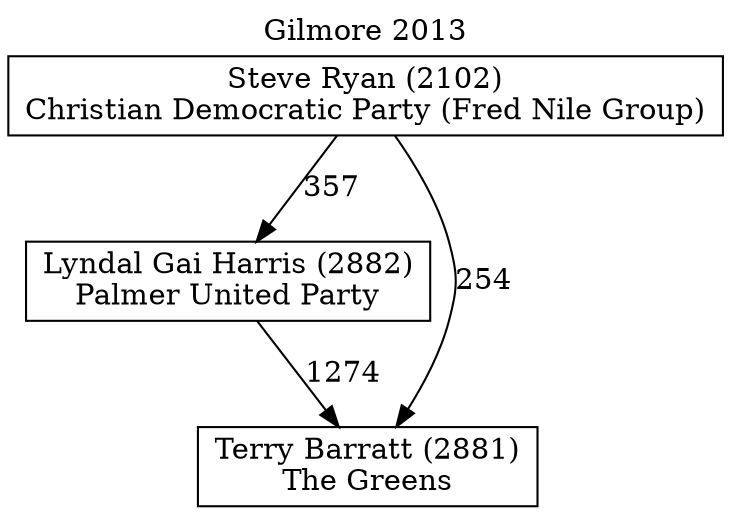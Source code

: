 // House preference flow
digraph "Terry Barratt (2881)_Gilmore_2013" {
	graph [label="Gilmore 2013" labelloc=t mclimit=10]
	node [shape=box]
	"Lyndal Gai Harris (2882)" [label="Lyndal Gai Harris (2882)
Palmer United Party"]
	"Steve Ryan (2102)" [label="Steve Ryan (2102)
Christian Democratic Party (Fred Nile Group)"]
	"Terry Barratt (2881)" [label="Terry Barratt (2881)
The Greens"]
	"Lyndal Gai Harris (2882)" -> "Terry Barratt (2881)" [label=1274]
	"Steve Ryan (2102)" -> "Lyndal Gai Harris (2882)" [label=357]
	"Steve Ryan (2102)" -> "Terry Barratt (2881)" [label=254]
}
